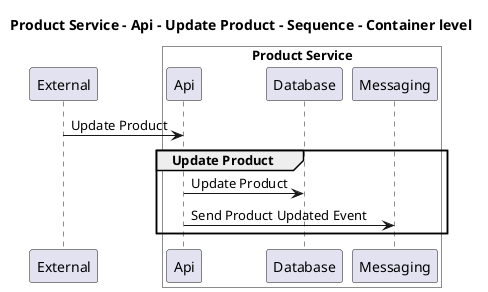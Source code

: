 @startuml

title Product Service - Api - Update Product - Sequence - Container level

participant "External" as C4InterFlow.SoftwareSystems.ExternalSystem

box "Product Service" #White
    participant "Api" as ECommercePlatform.SoftwareSystems.ProductService.Containers.Api
    participant "Database" as ECommercePlatform.SoftwareSystems.ProductService.Containers.Database
    participant "Messaging" as ECommercePlatform.SoftwareSystems.ProductService.Containers.Messaging
end box


C4InterFlow.SoftwareSystems.ExternalSystem -> ECommercePlatform.SoftwareSystems.ProductService.Containers.Api : Update Product
group Update Product
ECommercePlatform.SoftwareSystems.ProductService.Containers.Api -> ECommercePlatform.SoftwareSystems.ProductService.Containers.Database : Update Product
ECommercePlatform.SoftwareSystems.ProductService.Containers.Api -> ECommercePlatform.SoftwareSystems.ProductService.Containers.Messaging : Send Product Updated Event
end


@enduml

